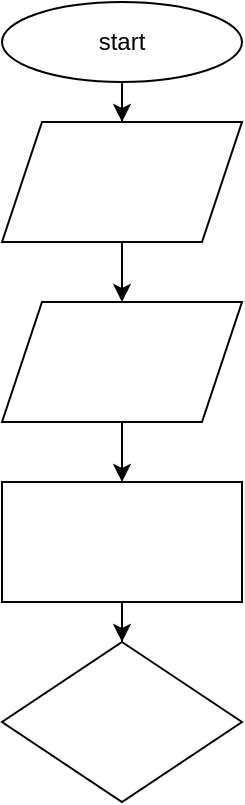 <mxfile version="21.3.6" type="github">
  <diagram name="Page-1" id="Nq7KZAlULEjeWLZhRNwE">
    <mxGraphModel dx="954" dy="518" grid="1" gridSize="10" guides="1" tooltips="1" connect="1" arrows="1" fold="1" page="1" pageScale="1" pageWidth="850" pageHeight="1100" math="0" shadow="0">
      <root>
        <mxCell id="0" />
        <mxCell id="1" parent="0" />
        <mxCell id="peh02bBTJSdRwe5Ge1cf-3" value="" style="edgeStyle=orthogonalEdgeStyle;rounded=0;orthogonalLoop=1;jettySize=auto;html=1;" edge="1" parent="1" source="peh02bBTJSdRwe5Ge1cf-1" target="peh02bBTJSdRwe5Ge1cf-2">
          <mxGeometry relative="1" as="geometry" />
        </mxCell>
        <mxCell id="peh02bBTJSdRwe5Ge1cf-1" value="" style="ellipse;whiteSpace=wrap;html=1;" vertex="1" parent="1">
          <mxGeometry x="80" y="40" width="120" height="40" as="geometry" />
        </mxCell>
        <mxCell id="peh02bBTJSdRwe5Ge1cf-5" value="" style="edgeStyle=orthogonalEdgeStyle;rounded=0;orthogonalLoop=1;jettySize=auto;html=1;" edge="1" parent="1" source="peh02bBTJSdRwe5Ge1cf-2" target="peh02bBTJSdRwe5Ge1cf-4">
          <mxGeometry relative="1" as="geometry" />
        </mxCell>
        <mxCell id="peh02bBTJSdRwe5Ge1cf-2" value="" style="shape=parallelogram;perimeter=parallelogramPerimeter;whiteSpace=wrap;html=1;fixedSize=1;" vertex="1" parent="1">
          <mxGeometry x="80" y="100" width="120" height="60" as="geometry" />
        </mxCell>
        <mxCell id="peh02bBTJSdRwe5Ge1cf-7" value="" style="edgeStyle=orthogonalEdgeStyle;rounded=0;orthogonalLoop=1;jettySize=auto;html=1;" edge="1" parent="1" source="peh02bBTJSdRwe5Ge1cf-4" target="peh02bBTJSdRwe5Ge1cf-6">
          <mxGeometry relative="1" as="geometry" />
        </mxCell>
        <mxCell id="peh02bBTJSdRwe5Ge1cf-4" value="" style="shape=parallelogram;perimeter=parallelogramPerimeter;whiteSpace=wrap;html=1;fixedSize=1;" vertex="1" parent="1">
          <mxGeometry x="80" y="190" width="120" height="60" as="geometry" />
        </mxCell>
        <mxCell id="peh02bBTJSdRwe5Ge1cf-9" value="" style="edgeStyle=orthogonalEdgeStyle;rounded=0;orthogonalLoop=1;jettySize=auto;html=1;" edge="1" parent="1" source="peh02bBTJSdRwe5Ge1cf-6" target="peh02bBTJSdRwe5Ge1cf-8">
          <mxGeometry relative="1" as="geometry" />
        </mxCell>
        <mxCell id="peh02bBTJSdRwe5Ge1cf-6" value="" style="whiteSpace=wrap;html=1;" vertex="1" parent="1">
          <mxGeometry x="80" y="280" width="120" height="60" as="geometry" />
        </mxCell>
        <mxCell id="peh02bBTJSdRwe5Ge1cf-8" value="" style="rhombus;whiteSpace=wrap;html=1;" vertex="1" parent="1">
          <mxGeometry x="80" y="360" width="120" height="80" as="geometry" />
        </mxCell>
        <mxCell id="peh02bBTJSdRwe5Ge1cf-10" value="start" style="text;html=1;strokeColor=none;fillColor=none;align=center;verticalAlign=middle;whiteSpace=wrap;rounded=0;" vertex="1" parent="1">
          <mxGeometry x="110" y="45" width="60" height="30" as="geometry" />
        </mxCell>
      </root>
    </mxGraphModel>
  </diagram>
</mxfile>
